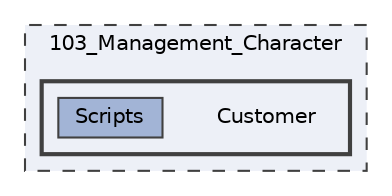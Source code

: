 digraph "103_Management_Character/Customer"
{
 // LATEX_PDF_SIZE
  bgcolor="transparent";
  edge [fontname=Helvetica,fontsize=10,labelfontname=Helvetica,labelfontsize=10];
  node [fontname=Helvetica,fontsize=10,shape=box,height=0.2,width=0.4];
  compound=true
  subgraph clusterdir_d1bb76d359c362a55a401c527b0a36f1 {
    graph [ bgcolor="#edf0f7", pencolor="grey25", label="103_Management_Character", fontname=Helvetica,fontsize=10 style="filled,dashed", URL="dir_d1bb76d359c362a55a401c527b0a36f1.html",tooltip=""]
  subgraph clusterdir_fc54b92feb1a43c7089ffe58fd4f5ae9 {
    graph [ bgcolor="#edf0f7", pencolor="grey25", label="", fontname=Helvetica,fontsize=10 style="filled,bold", URL="dir_fc54b92feb1a43c7089ffe58fd4f5ae9.html",tooltip=""]
    dir_fc54b92feb1a43c7089ffe58fd4f5ae9 [shape=plaintext, label="Customer"];
  dir_44358240b78d1f21244e4ffa25467df6 [label="Scripts", fillcolor="#a2b4d6", color="grey25", style="filled", URL="dir_44358240b78d1f21244e4ffa25467df6.html",tooltip=""];
  }
  }
}
